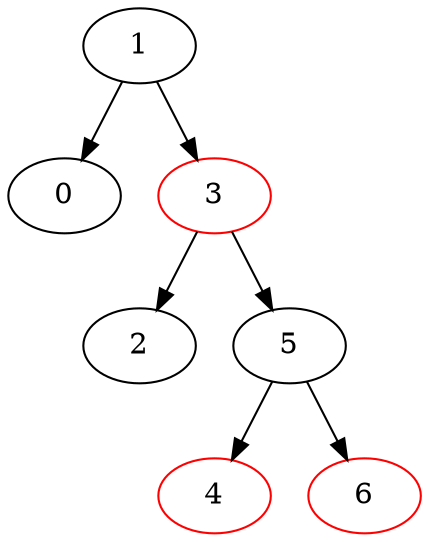 digraph myGraph{
1[color=black]
0[color=black]
3[color=red]
2[color=black]
5[color=black]
4[color=red]
6[color=red]
1->0
1->3
3->2
3->5
5->4
5->6
}

